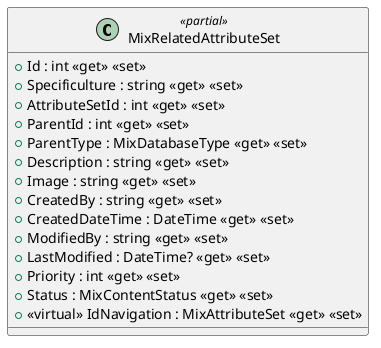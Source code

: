 @startuml
class MixRelatedAttributeSet <<partial>> {
    + Id : int <<get>> <<set>>
    + Specificulture : string <<get>> <<set>>
    + AttributeSetId : int <<get>> <<set>>
    + ParentId : int <<get>> <<set>>
    + ParentType : MixDatabaseType <<get>> <<set>>
    + Description : string <<get>> <<set>>
    + Image : string <<get>> <<set>>
    + CreatedBy : string <<get>> <<set>>
    + CreatedDateTime : DateTime <<get>> <<set>>
    + ModifiedBy : string <<get>> <<set>>
    + LastModified : DateTime? <<get>> <<set>>
    + Priority : int <<get>> <<set>>
    + Status : MixContentStatus <<get>> <<set>>
    + <<virtual>> IdNavigation : MixAttributeSet <<get>> <<set>>
}
@enduml
